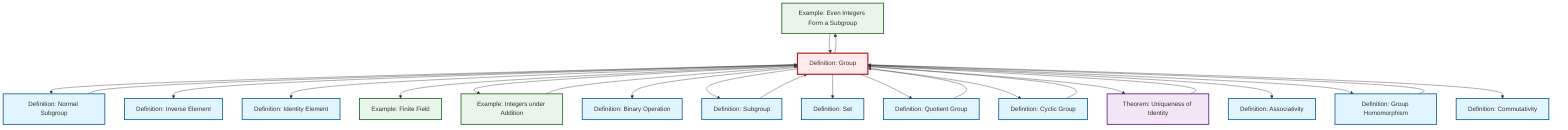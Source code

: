 graph TD
    classDef definition fill:#e1f5fe,stroke:#01579b,stroke-width:2px
    classDef theorem fill:#f3e5f5,stroke:#4a148c,stroke-width:2px
    classDef axiom fill:#fff3e0,stroke:#e65100,stroke-width:2px
    classDef example fill:#e8f5e9,stroke:#1b5e20,stroke-width:2px
    classDef current fill:#ffebee,stroke:#b71c1c,stroke-width:3px
    ex-even-integers-subgroup["Example: Even Integers Form a Subgroup"]:::example
    def-identity-element["Definition: Identity Element"]:::definition
    ex-finite-field["Example: Finite Field"]:::example
    def-cyclic-group["Definition: Cyclic Group"]:::definition
    def-commutativity["Definition: Commutativity"]:::definition
    def-inverse-element["Definition: Inverse Element"]:::definition
    def-homomorphism["Definition: Group Homomorphism"]:::definition
    def-normal-subgroup["Definition: Normal Subgroup"]:::definition
    ex-integers-addition["Example: Integers under Addition"]:::example
    def-binary-operation["Definition: Binary Operation"]:::definition
    def-quotient-group["Definition: Quotient Group"]:::definition
    def-subgroup["Definition: Subgroup"]:::definition
    def-associativity["Definition: Associativity"]:::definition
    def-group["Definition: Group"]:::definition
    thm-unique-identity["Theorem: Uniqueness of Identity"]:::theorem
    def-set["Definition: Set"]:::definition
    def-group --> ex-even-integers-subgroup
    def-quotient-group --> def-group
    def-group --> def-normal-subgroup
    def-group --> def-inverse-element
    def-group --> def-identity-element
    def-normal-subgroup --> def-group
    def-group --> ex-finite-field
    def-homomorphism --> def-group
    def-group --> ex-integers-addition
    def-group --> def-binary-operation
    def-group --> def-subgroup
    def-group --> def-set
    def-group --> def-quotient-group
    ex-even-integers-subgroup --> def-group
    ex-integers-addition --> def-group
    def-group --> def-cyclic-group
    def-group --> thm-unique-identity
    def-group --> def-associativity
    def-cyclic-group --> def-group
    def-subgroup --> def-group
    def-group --> def-homomorphism
    def-group --> def-commutativity
    thm-unique-identity --> def-group
    class def-group current